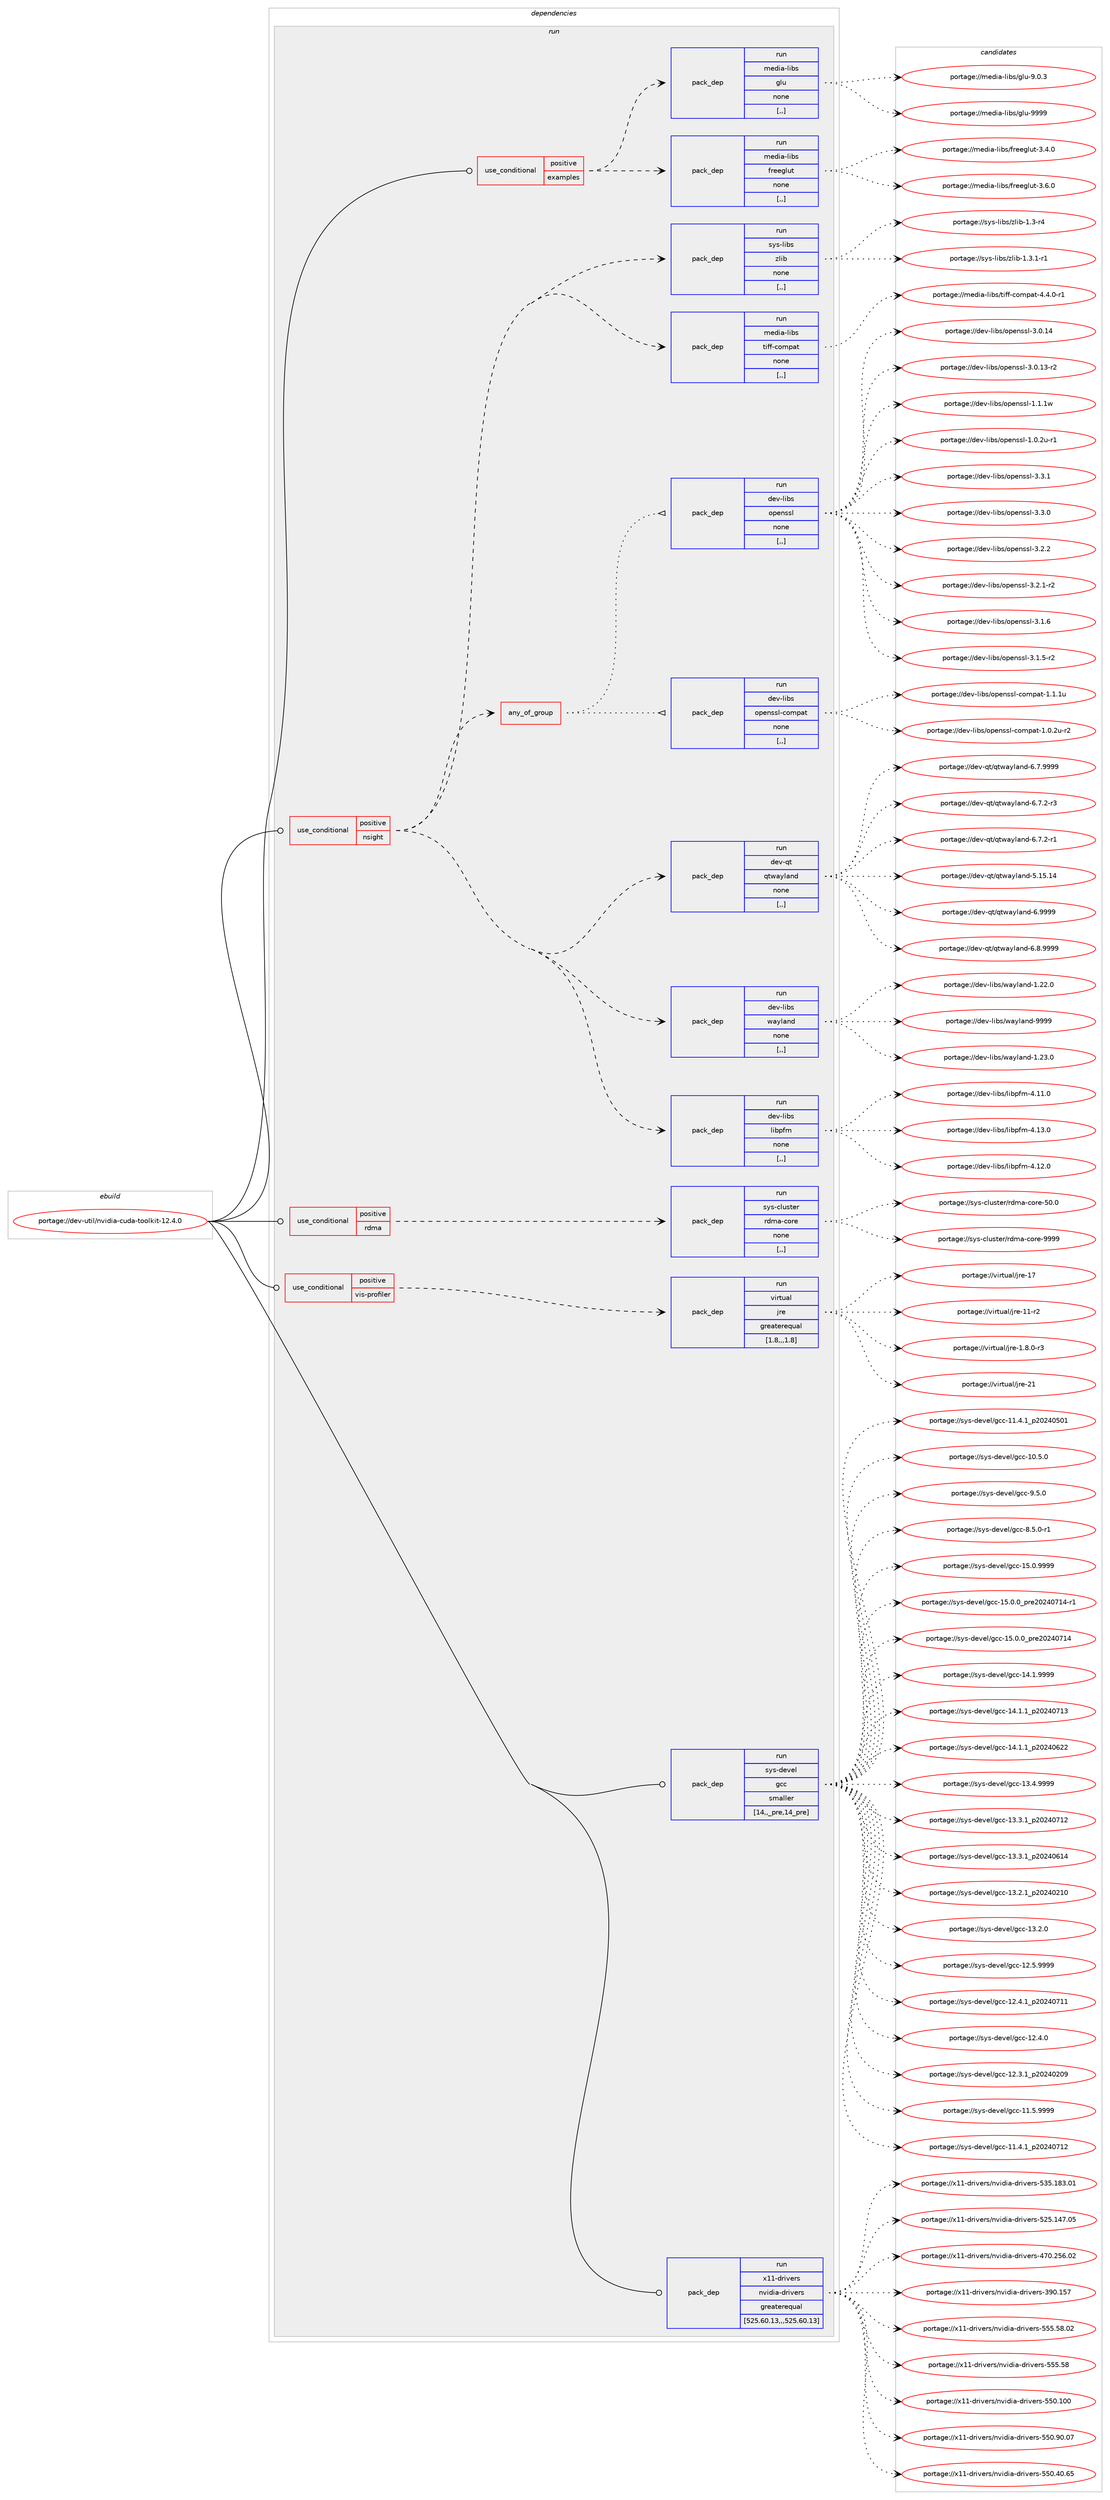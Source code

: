 digraph prolog {

# *************
# Graph options
# *************

newrank=true;
concentrate=true;
compound=true;
graph [rankdir=LR,fontname=Helvetica,fontsize=10,ranksep=1.5];#, ranksep=2.5, nodesep=0.2];
edge  [arrowhead=vee];
node  [fontname=Helvetica,fontsize=10];

# **********
# The ebuild
# **********

subgraph cluster_leftcol {
color=gray;
label=<<i>ebuild</i>>;
id [label="portage://dev-util/nvidia-cuda-toolkit-12.4.0", color=red, width=4, href="../dev-util/nvidia-cuda-toolkit-12.4.0.svg"];
}

# ****************
# The dependencies
# ****************

subgraph cluster_midcol {
color=gray;
label=<<i>dependencies</i>>;
subgraph cluster_compile {
fillcolor="#eeeeee";
style=filled;
label=<<i>compile</i>>;
}
subgraph cluster_compileandrun {
fillcolor="#eeeeee";
style=filled;
label=<<i>compile and run</i>>;
}
subgraph cluster_run {
fillcolor="#eeeeee";
style=filled;
label=<<i>run</i>>;
subgraph cond60911 {
dependency216762 [label=<<TABLE BORDER="0" CELLBORDER="1" CELLSPACING="0" CELLPADDING="4"><TR><TD ROWSPAN="3" CELLPADDING="10">use_conditional</TD></TR><TR><TD>positive</TD></TR><TR><TD>examples</TD></TR></TABLE>>, shape=none, color=red];
subgraph pack154396 {
dependency216763 [label=<<TABLE BORDER="0" CELLBORDER="1" CELLSPACING="0" CELLPADDING="4" WIDTH="220"><TR><TD ROWSPAN="6" CELLPADDING="30">pack_dep</TD></TR><TR><TD WIDTH="110">run</TD></TR><TR><TD>media-libs</TD></TR><TR><TD>freeglut</TD></TR><TR><TD>none</TD></TR><TR><TD>[,,]</TD></TR></TABLE>>, shape=none, color=blue];
}
dependency216762:e -> dependency216763:w [weight=20,style="dashed",arrowhead="vee"];
subgraph pack154397 {
dependency216764 [label=<<TABLE BORDER="0" CELLBORDER="1" CELLSPACING="0" CELLPADDING="4" WIDTH="220"><TR><TD ROWSPAN="6" CELLPADDING="30">pack_dep</TD></TR><TR><TD WIDTH="110">run</TD></TR><TR><TD>media-libs</TD></TR><TR><TD>glu</TD></TR><TR><TD>none</TD></TR><TR><TD>[,,]</TD></TR></TABLE>>, shape=none, color=blue];
}
dependency216762:e -> dependency216764:w [weight=20,style="dashed",arrowhead="vee"];
}
id:e -> dependency216762:w [weight=20,style="solid",arrowhead="odot"];
subgraph cond60912 {
dependency216765 [label=<<TABLE BORDER="0" CELLBORDER="1" CELLSPACING="0" CELLPADDING="4"><TR><TD ROWSPAN="3" CELLPADDING="10">use_conditional</TD></TR><TR><TD>positive</TD></TR><TR><TD>nsight</TD></TR></TABLE>>, shape=none, color=red];
subgraph pack154398 {
dependency216766 [label=<<TABLE BORDER="0" CELLBORDER="1" CELLSPACING="0" CELLPADDING="4" WIDTH="220"><TR><TD ROWSPAN="6" CELLPADDING="30">pack_dep</TD></TR><TR><TD WIDTH="110">run</TD></TR><TR><TD>dev-libs</TD></TR><TR><TD>libpfm</TD></TR><TR><TD>none</TD></TR><TR><TD>[,,]</TD></TR></TABLE>>, shape=none, color=blue];
}
dependency216765:e -> dependency216766:w [weight=20,style="dashed",arrowhead="vee"];
subgraph pack154399 {
dependency216767 [label=<<TABLE BORDER="0" CELLBORDER="1" CELLSPACING="0" CELLPADDING="4" WIDTH="220"><TR><TD ROWSPAN="6" CELLPADDING="30">pack_dep</TD></TR><TR><TD WIDTH="110">run</TD></TR><TR><TD>dev-libs</TD></TR><TR><TD>wayland</TD></TR><TR><TD>none</TD></TR><TR><TD>[,,]</TD></TR></TABLE>>, shape=none, color=blue];
}
dependency216765:e -> dependency216767:w [weight=20,style="dashed",arrowhead="vee"];
subgraph pack154400 {
dependency216768 [label=<<TABLE BORDER="0" CELLBORDER="1" CELLSPACING="0" CELLPADDING="4" WIDTH="220"><TR><TD ROWSPAN="6" CELLPADDING="30">pack_dep</TD></TR><TR><TD WIDTH="110">run</TD></TR><TR><TD>dev-qt</TD></TR><TR><TD>qtwayland</TD></TR><TR><TD>none</TD></TR><TR><TD>[,,]</TD></TR></TABLE>>, shape=none, color=blue];
}
dependency216765:e -> dependency216768:w [weight=20,style="dashed",arrowhead="vee"];
subgraph any1305 {
dependency216769 [label=<<TABLE BORDER="0" CELLBORDER="1" CELLSPACING="0" CELLPADDING="4"><TR><TD CELLPADDING="10">any_of_group</TD></TR></TABLE>>, shape=none, color=red];subgraph pack154401 {
dependency216770 [label=<<TABLE BORDER="0" CELLBORDER="1" CELLSPACING="0" CELLPADDING="4" WIDTH="220"><TR><TD ROWSPAN="6" CELLPADDING="30">pack_dep</TD></TR><TR><TD WIDTH="110">run</TD></TR><TR><TD>dev-libs</TD></TR><TR><TD>openssl-compat</TD></TR><TR><TD>none</TD></TR><TR><TD>[,,]</TD></TR></TABLE>>, shape=none, color=blue];
}
dependency216769:e -> dependency216770:w [weight=20,style="dotted",arrowhead="oinv"];
subgraph pack154402 {
dependency216771 [label=<<TABLE BORDER="0" CELLBORDER="1" CELLSPACING="0" CELLPADDING="4" WIDTH="220"><TR><TD ROWSPAN="6" CELLPADDING="30">pack_dep</TD></TR><TR><TD WIDTH="110">run</TD></TR><TR><TD>dev-libs</TD></TR><TR><TD>openssl</TD></TR><TR><TD>none</TD></TR><TR><TD>[,,]</TD></TR></TABLE>>, shape=none, color=blue];
}
dependency216769:e -> dependency216771:w [weight=20,style="dotted",arrowhead="oinv"];
}
dependency216765:e -> dependency216769:w [weight=20,style="dashed",arrowhead="vee"];
subgraph pack154403 {
dependency216772 [label=<<TABLE BORDER="0" CELLBORDER="1" CELLSPACING="0" CELLPADDING="4" WIDTH="220"><TR><TD ROWSPAN="6" CELLPADDING="30">pack_dep</TD></TR><TR><TD WIDTH="110">run</TD></TR><TR><TD>media-libs</TD></TR><TR><TD>tiff-compat</TD></TR><TR><TD>none</TD></TR><TR><TD>[,,]</TD></TR></TABLE>>, shape=none, color=blue];
}
dependency216765:e -> dependency216772:w [weight=20,style="dashed",arrowhead="vee"];
subgraph pack154404 {
dependency216773 [label=<<TABLE BORDER="0" CELLBORDER="1" CELLSPACING="0" CELLPADDING="4" WIDTH="220"><TR><TD ROWSPAN="6" CELLPADDING="30">pack_dep</TD></TR><TR><TD WIDTH="110">run</TD></TR><TR><TD>sys-libs</TD></TR><TR><TD>zlib</TD></TR><TR><TD>none</TD></TR><TR><TD>[,,]</TD></TR></TABLE>>, shape=none, color=blue];
}
dependency216765:e -> dependency216773:w [weight=20,style="dashed",arrowhead="vee"];
}
id:e -> dependency216765:w [weight=20,style="solid",arrowhead="odot"];
subgraph cond60913 {
dependency216774 [label=<<TABLE BORDER="0" CELLBORDER="1" CELLSPACING="0" CELLPADDING="4"><TR><TD ROWSPAN="3" CELLPADDING="10">use_conditional</TD></TR><TR><TD>positive</TD></TR><TR><TD>rdma</TD></TR></TABLE>>, shape=none, color=red];
subgraph pack154405 {
dependency216775 [label=<<TABLE BORDER="0" CELLBORDER="1" CELLSPACING="0" CELLPADDING="4" WIDTH="220"><TR><TD ROWSPAN="6" CELLPADDING="30">pack_dep</TD></TR><TR><TD WIDTH="110">run</TD></TR><TR><TD>sys-cluster</TD></TR><TR><TD>rdma-core</TD></TR><TR><TD>none</TD></TR><TR><TD>[,,]</TD></TR></TABLE>>, shape=none, color=blue];
}
dependency216774:e -> dependency216775:w [weight=20,style="dashed",arrowhead="vee"];
}
id:e -> dependency216774:w [weight=20,style="solid",arrowhead="odot"];
subgraph cond60914 {
dependency216776 [label=<<TABLE BORDER="0" CELLBORDER="1" CELLSPACING="0" CELLPADDING="4"><TR><TD ROWSPAN="3" CELLPADDING="10">use_conditional</TD></TR><TR><TD>positive</TD></TR><TR><TD>vis-profiler</TD></TR></TABLE>>, shape=none, color=red];
subgraph pack154406 {
dependency216777 [label=<<TABLE BORDER="0" CELLBORDER="1" CELLSPACING="0" CELLPADDING="4" WIDTH="220"><TR><TD ROWSPAN="6" CELLPADDING="30">pack_dep</TD></TR><TR><TD WIDTH="110">run</TD></TR><TR><TD>virtual</TD></TR><TR><TD>jre</TD></TR><TR><TD>greaterequal</TD></TR><TR><TD>[1.8,,,1.8]</TD></TR></TABLE>>, shape=none, color=blue];
}
dependency216776:e -> dependency216777:w [weight=20,style="dashed",arrowhead="vee"];
}
id:e -> dependency216776:w [weight=20,style="solid",arrowhead="odot"];
subgraph pack154407 {
dependency216778 [label=<<TABLE BORDER="0" CELLBORDER="1" CELLSPACING="0" CELLPADDING="4" WIDTH="220"><TR><TD ROWSPAN="6" CELLPADDING="30">pack_dep</TD></TR><TR><TD WIDTH="110">run</TD></TR><TR><TD>sys-devel</TD></TR><TR><TD>gcc</TD></TR><TR><TD>smaller</TD></TR><TR><TD>[14,,_pre,14_pre]</TD></TR></TABLE>>, shape=none, color=blue];
}
id:e -> dependency216778:w [weight=20,style="solid",arrowhead="odot"];
subgraph pack154408 {
dependency216779 [label=<<TABLE BORDER="0" CELLBORDER="1" CELLSPACING="0" CELLPADDING="4" WIDTH="220"><TR><TD ROWSPAN="6" CELLPADDING="30">pack_dep</TD></TR><TR><TD WIDTH="110">run</TD></TR><TR><TD>x11-drivers</TD></TR><TR><TD>nvidia-drivers</TD></TR><TR><TD>greaterequal</TD></TR><TR><TD>[525.60.13,,,525.60.13]</TD></TR></TABLE>>, shape=none, color=blue];
}
id:e -> dependency216779:w [weight=20,style="solid",arrowhead="odot"];
}
}

# **************
# The candidates
# **************

subgraph cluster_choices {
rank=same;
color=gray;
label=<<i>candidates</i>>;

subgraph choice154396 {
color=black;
nodesep=1;
choice10910110010597451081059811547102114101101103108117116455146544648 [label="portage://media-libs/freeglut-3.6.0", color=red, width=4,href="../media-libs/freeglut-3.6.0.svg"];
choice10910110010597451081059811547102114101101103108117116455146524648 [label="portage://media-libs/freeglut-3.4.0", color=red, width=4,href="../media-libs/freeglut-3.4.0.svg"];
dependency216763:e -> choice10910110010597451081059811547102114101101103108117116455146544648:w [style=dotted,weight="100"];
dependency216763:e -> choice10910110010597451081059811547102114101101103108117116455146524648:w [style=dotted,weight="100"];
}
subgraph choice154397 {
color=black;
nodesep=1;
choice109101100105974510810598115471031081174557575757 [label="portage://media-libs/glu-9999", color=red, width=4,href="../media-libs/glu-9999.svg"];
choice10910110010597451081059811547103108117455746484651 [label="portage://media-libs/glu-9.0.3", color=red, width=4,href="../media-libs/glu-9.0.3.svg"];
dependency216764:e -> choice109101100105974510810598115471031081174557575757:w [style=dotted,weight="100"];
dependency216764:e -> choice10910110010597451081059811547103108117455746484651:w [style=dotted,weight="100"];
}
subgraph choice154398 {
color=black;
nodesep=1;
choice1001011184510810598115471081059811210210945524649514648 [label="portage://dev-libs/libpfm-4.13.0", color=red, width=4,href="../dev-libs/libpfm-4.13.0.svg"];
choice1001011184510810598115471081059811210210945524649504648 [label="portage://dev-libs/libpfm-4.12.0", color=red, width=4,href="../dev-libs/libpfm-4.12.0.svg"];
choice1001011184510810598115471081059811210210945524649494648 [label="portage://dev-libs/libpfm-4.11.0", color=red, width=4,href="../dev-libs/libpfm-4.11.0.svg"];
dependency216766:e -> choice1001011184510810598115471081059811210210945524649514648:w [style=dotted,weight="100"];
dependency216766:e -> choice1001011184510810598115471081059811210210945524649504648:w [style=dotted,weight="100"];
dependency216766:e -> choice1001011184510810598115471081059811210210945524649494648:w [style=dotted,weight="100"];
}
subgraph choice154399 {
color=black;
nodesep=1;
choice10010111845108105981154711997121108971101004557575757 [label="portage://dev-libs/wayland-9999", color=red, width=4,href="../dev-libs/wayland-9999.svg"];
choice100101118451081059811547119971211089711010045494650514648 [label="portage://dev-libs/wayland-1.23.0", color=red, width=4,href="../dev-libs/wayland-1.23.0.svg"];
choice100101118451081059811547119971211089711010045494650504648 [label="portage://dev-libs/wayland-1.22.0", color=red, width=4,href="../dev-libs/wayland-1.22.0.svg"];
dependency216767:e -> choice10010111845108105981154711997121108971101004557575757:w [style=dotted,weight="100"];
dependency216767:e -> choice100101118451081059811547119971211089711010045494650514648:w [style=dotted,weight="100"];
dependency216767:e -> choice100101118451081059811547119971211089711010045494650504648:w [style=dotted,weight="100"];
}
subgraph choice154400 {
color=black;
nodesep=1;
choice1001011184511311647113116119971211089711010045544657575757 [label="portage://dev-qt/qtwayland-6.9999", color=red, width=4,href="../dev-qt/qtwayland-6.9999.svg"];
choice10010111845113116471131161199712110897110100455446564657575757 [label="portage://dev-qt/qtwayland-6.8.9999", color=red, width=4,href="../dev-qt/qtwayland-6.8.9999.svg"];
choice10010111845113116471131161199712110897110100455446554657575757 [label="portage://dev-qt/qtwayland-6.7.9999", color=red, width=4,href="../dev-qt/qtwayland-6.7.9999.svg"];
choice100101118451131164711311611997121108971101004554465546504511451 [label="portage://dev-qt/qtwayland-6.7.2-r3", color=red, width=4,href="../dev-qt/qtwayland-6.7.2-r3.svg"];
choice100101118451131164711311611997121108971101004554465546504511449 [label="portage://dev-qt/qtwayland-6.7.2-r1", color=red, width=4,href="../dev-qt/qtwayland-6.7.2-r1.svg"];
choice100101118451131164711311611997121108971101004553464953464952 [label="portage://dev-qt/qtwayland-5.15.14", color=red, width=4,href="../dev-qt/qtwayland-5.15.14.svg"];
dependency216768:e -> choice1001011184511311647113116119971211089711010045544657575757:w [style=dotted,weight="100"];
dependency216768:e -> choice10010111845113116471131161199712110897110100455446564657575757:w [style=dotted,weight="100"];
dependency216768:e -> choice10010111845113116471131161199712110897110100455446554657575757:w [style=dotted,weight="100"];
dependency216768:e -> choice100101118451131164711311611997121108971101004554465546504511451:w [style=dotted,weight="100"];
dependency216768:e -> choice100101118451131164711311611997121108971101004554465546504511449:w [style=dotted,weight="100"];
dependency216768:e -> choice100101118451131164711311611997121108971101004553464953464952:w [style=dotted,weight="100"];
}
subgraph choice154401 {
color=black;
nodesep=1;
choice100101118451081059811547111112101110115115108459911110911297116454946494649117 [label="portage://dev-libs/openssl-compat-1.1.1u", color=red, width=4,href="../dev-libs/openssl-compat-1.1.1u.svg"];
choice1001011184510810598115471111121011101151151084599111109112971164549464846501174511450 [label="portage://dev-libs/openssl-compat-1.0.2u-r2", color=red, width=4,href="../dev-libs/openssl-compat-1.0.2u-r2.svg"];
dependency216770:e -> choice100101118451081059811547111112101110115115108459911110911297116454946494649117:w [style=dotted,weight="100"];
dependency216770:e -> choice1001011184510810598115471111121011101151151084599111109112971164549464846501174511450:w [style=dotted,weight="100"];
}
subgraph choice154402 {
color=black;
nodesep=1;
choice100101118451081059811547111112101110115115108455146514649 [label="portage://dev-libs/openssl-3.3.1", color=red, width=4,href="../dev-libs/openssl-3.3.1.svg"];
choice100101118451081059811547111112101110115115108455146514648 [label="portage://dev-libs/openssl-3.3.0", color=red, width=4,href="../dev-libs/openssl-3.3.0.svg"];
choice100101118451081059811547111112101110115115108455146504650 [label="portage://dev-libs/openssl-3.2.2", color=red, width=4,href="../dev-libs/openssl-3.2.2.svg"];
choice1001011184510810598115471111121011101151151084551465046494511450 [label="portage://dev-libs/openssl-3.2.1-r2", color=red, width=4,href="../dev-libs/openssl-3.2.1-r2.svg"];
choice100101118451081059811547111112101110115115108455146494654 [label="portage://dev-libs/openssl-3.1.6", color=red, width=4,href="../dev-libs/openssl-3.1.6.svg"];
choice1001011184510810598115471111121011101151151084551464946534511450 [label="portage://dev-libs/openssl-3.1.5-r2", color=red, width=4,href="../dev-libs/openssl-3.1.5-r2.svg"];
choice10010111845108105981154711111210111011511510845514648464952 [label="portage://dev-libs/openssl-3.0.14", color=red, width=4,href="../dev-libs/openssl-3.0.14.svg"];
choice100101118451081059811547111112101110115115108455146484649514511450 [label="portage://dev-libs/openssl-3.0.13-r2", color=red, width=4,href="../dev-libs/openssl-3.0.13-r2.svg"];
choice100101118451081059811547111112101110115115108454946494649119 [label="portage://dev-libs/openssl-1.1.1w", color=red, width=4,href="../dev-libs/openssl-1.1.1w.svg"];
choice1001011184510810598115471111121011101151151084549464846501174511449 [label="portage://dev-libs/openssl-1.0.2u-r1", color=red, width=4,href="../dev-libs/openssl-1.0.2u-r1.svg"];
dependency216771:e -> choice100101118451081059811547111112101110115115108455146514649:w [style=dotted,weight="100"];
dependency216771:e -> choice100101118451081059811547111112101110115115108455146514648:w [style=dotted,weight="100"];
dependency216771:e -> choice100101118451081059811547111112101110115115108455146504650:w [style=dotted,weight="100"];
dependency216771:e -> choice1001011184510810598115471111121011101151151084551465046494511450:w [style=dotted,weight="100"];
dependency216771:e -> choice100101118451081059811547111112101110115115108455146494654:w [style=dotted,weight="100"];
dependency216771:e -> choice1001011184510810598115471111121011101151151084551464946534511450:w [style=dotted,weight="100"];
dependency216771:e -> choice10010111845108105981154711111210111011511510845514648464952:w [style=dotted,weight="100"];
dependency216771:e -> choice100101118451081059811547111112101110115115108455146484649514511450:w [style=dotted,weight="100"];
dependency216771:e -> choice100101118451081059811547111112101110115115108454946494649119:w [style=dotted,weight="100"];
dependency216771:e -> choice1001011184510810598115471111121011101151151084549464846501174511449:w [style=dotted,weight="100"];
}
subgraph choice154403 {
color=black;
nodesep=1;
choice109101100105974510810598115471161051021024599111109112971164552465246484511449 [label="portage://media-libs/tiff-compat-4.4.0-r1", color=red, width=4,href="../media-libs/tiff-compat-4.4.0-r1.svg"];
dependency216772:e -> choice109101100105974510810598115471161051021024599111109112971164552465246484511449:w [style=dotted,weight="100"];
}
subgraph choice154404 {
color=black;
nodesep=1;
choice115121115451081059811547122108105984549465146494511449 [label="portage://sys-libs/zlib-1.3.1-r1", color=red, width=4,href="../sys-libs/zlib-1.3.1-r1.svg"];
choice11512111545108105981154712210810598454946514511452 [label="portage://sys-libs/zlib-1.3-r4", color=red, width=4,href="../sys-libs/zlib-1.3-r4.svg"];
dependency216773:e -> choice115121115451081059811547122108105984549465146494511449:w [style=dotted,weight="100"];
dependency216773:e -> choice11512111545108105981154712210810598454946514511452:w [style=dotted,weight="100"];
}
subgraph choice154405 {
color=black;
nodesep=1;
choice1151211154599108117115116101114471141001099745991111141014557575757 [label="portage://sys-cluster/rdma-core-9999", color=red, width=4,href="../sys-cluster/rdma-core-9999.svg"];
choice1151211154599108117115116101114471141001099745991111141014553484648 [label="portage://sys-cluster/rdma-core-50.0", color=red, width=4,href="../sys-cluster/rdma-core-50.0.svg"];
dependency216775:e -> choice1151211154599108117115116101114471141001099745991111141014557575757:w [style=dotted,weight="100"];
dependency216775:e -> choice1151211154599108117115116101114471141001099745991111141014553484648:w [style=dotted,weight="100"];
}
subgraph choice154406 {
color=black;
nodesep=1;
choice1181051141161179710847106114101455049 [label="portage://virtual/jre-21", color=red, width=4,href="../virtual/jre-21.svg"];
choice1181051141161179710847106114101454955 [label="portage://virtual/jre-17", color=red, width=4,href="../virtual/jre-17.svg"];
choice11810511411611797108471061141014549494511450 [label="portage://virtual/jre-11-r2", color=red, width=4,href="../virtual/jre-11-r2.svg"];
choice11810511411611797108471061141014549465646484511451 [label="portage://virtual/jre-1.8.0-r3", color=red, width=4,href="../virtual/jre-1.8.0-r3.svg"];
dependency216777:e -> choice1181051141161179710847106114101455049:w [style=dotted,weight="100"];
dependency216777:e -> choice1181051141161179710847106114101454955:w [style=dotted,weight="100"];
dependency216777:e -> choice11810511411611797108471061141014549494511450:w [style=dotted,weight="100"];
dependency216777:e -> choice11810511411611797108471061141014549465646484511451:w [style=dotted,weight="100"];
}
subgraph choice154407 {
color=black;
nodesep=1;
choice1151211154510010111810110847103999945495346484657575757 [label="portage://sys-devel/gcc-15.0.9999", color=red, width=4,href="../sys-devel/gcc-15.0.9999.svg"];
choice11512111545100101118101108471039999454953464846489511211410150485052485549524511449 [label="portage://sys-devel/gcc-15.0.0_pre20240714-r1", color=red, width=4,href="../sys-devel/gcc-15.0.0_pre20240714-r1.svg"];
choice1151211154510010111810110847103999945495346484648951121141015048505248554952 [label="portage://sys-devel/gcc-15.0.0_pre20240714", color=red, width=4,href="../sys-devel/gcc-15.0.0_pre20240714.svg"];
choice1151211154510010111810110847103999945495246494657575757 [label="portage://sys-devel/gcc-14.1.9999", color=red, width=4,href="../sys-devel/gcc-14.1.9999.svg"];
choice1151211154510010111810110847103999945495246494649951125048505248554951 [label="portage://sys-devel/gcc-14.1.1_p20240713", color=red, width=4,href="../sys-devel/gcc-14.1.1_p20240713.svg"];
choice1151211154510010111810110847103999945495246494649951125048505248545050 [label="portage://sys-devel/gcc-14.1.1_p20240622", color=red, width=4,href="../sys-devel/gcc-14.1.1_p20240622.svg"];
choice1151211154510010111810110847103999945495146524657575757 [label="portage://sys-devel/gcc-13.4.9999", color=red, width=4,href="../sys-devel/gcc-13.4.9999.svg"];
choice1151211154510010111810110847103999945495146514649951125048505248554950 [label="portage://sys-devel/gcc-13.3.1_p20240712", color=red, width=4,href="../sys-devel/gcc-13.3.1_p20240712.svg"];
choice1151211154510010111810110847103999945495146514649951125048505248544952 [label="portage://sys-devel/gcc-13.3.1_p20240614", color=red, width=4,href="../sys-devel/gcc-13.3.1_p20240614.svg"];
choice1151211154510010111810110847103999945495146504649951125048505248504948 [label="portage://sys-devel/gcc-13.2.1_p20240210", color=red, width=4,href="../sys-devel/gcc-13.2.1_p20240210.svg"];
choice1151211154510010111810110847103999945495146504648 [label="portage://sys-devel/gcc-13.2.0", color=red, width=4,href="../sys-devel/gcc-13.2.0.svg"];
choice1151211154510010111810110847103999945495046534657575757 [label="portage://sys-devel/gcc-12.5.9999", color=red, width=4,href="../sys-devel/gcc-12.5.9999.svg"];
choice1151211154510010111810110847103999945495046524649951125048505248554949 [label="portage://sys-devel/gcc-12.4.1_p20240711", color=red, width=4,href="../sys-devel/gcc-12.4.1_p20240711.svg"];
choice1151211154510010111810110847103999945495046524648 [label="portage://sys-devel/gcc-12.4.0", color=red, width=4,href="../sys-devel/gcc-12.4.0.svg"];
choice1151211154510010111810110847103999945495046514649951125048505248504857 [label="portage://sys-devel/gcc-12.3.1_p20240209", color=red, width=4,href="../sys-devel/gcc-12.3.1_p20240209.svg"];
choice1151211154510010111810110847103999945494946534657575757 [label="portage://sys-devel/gcc-11.5.9999", color=red, width=4,href="../sys-devel/gcc-11.5.9999.svg"];
choice1151211154510010111810110847103999945494946524649951125048505248554950 [label="portage://sys-devel/gcc-11.4.1_p20240712", color=red, width=4,href="../sys-devel/gcc-11.4.1_p20240712.svg"];
choice1151211154510010111810110847103999945494946524649951125048505248534849 [label="portage://sys-devel/gcc-11.4.1_p20240501", color=red, width=4,href="../sys-devel/gcc-11.4.1_p20240501.svg"];
choice1151211154510010111810110847103999945494846534648 [label="portage://sys-devel/gcc-10.5.0", color=red, width=4,href="../sys-devel/gcc-10.5.0.svg"];
choice11512111545100101118101108471039999455746534648 [label="portage://sys-devel/gcc-9.5.0", color=red, width=4,href="../sys-devel/gcc-9.5.0.svg"];
choice115121115451001011181011084710399994556465346484511449 [label="portage://sys-devel/gcc-8.5.0-r1", color=red, width=4,href="../sys-devel/gcc-8.5.0-r1.svg"];
dependency216778:e -> choice1151211154510010111810110847103999945495346484657575757:w [style=dotted,weight="100"];
dependency216778:e -> choice11512111545100101118101108471039999454953464846489511211410150485052485549524511449:w [style=dotted,weight="100"];
dependency216778:e -> choice1151211154510010111810110847103999945495346484648951121141015048505248554952:w [style=dotted,weight="100"];
dependency216778:e -> choice1151211154510010111810110847103999945495246494657575757:w [style=dotted,weight="100"];
dependency216778:e -> choice1151211154510010111810110847103999945495246494649951125048505248554951:w [style=dotted,weight="100"];
dependency216778:e -> choice1151211154510010111810110847103999945495246494649951125048505248545050:w [style=dotted,weight="100"];
dependency216778:e -> choice1151211154510010111810110847103999945495146524657575757:w [style=dotted,weight="100"];
dependency216778:e -> choice1151211154510010111810110847103999945495146514649951125048505248554950:w [style=dotted,weight="100"];
dependency216778:e -> choice1151211154510010111810110847103999945495146514649951125048505248544952:w [style=dotted,weight="100"];
dependency216778:e -> choice1151211154510010111810110847103999945495146504649951125048505248504948:w [style=dotted,weight="100"];
dependency216778:e -> choice1151211154510010111810110847103999945495146504648:w [style=dotted,weight="100"];
dependency216778:e -> choice1151211154510010111810110847103999945495046534657575757:w [style=dotted,weight="100"];
dependency216778:e -> choice1151211154510010111810110847103999945495046524649951125048505248554949:w [style=dotted,weight="100"];
dependency216778:e -> choice1151211154510010111810110847103999945495046524648:w [style=dotted,weight="100"];
dependency216778:e -> choice1151211154510010111810110847103999945495046514649951125048505248504857:w [style=dotted,weight="100"];
dependency216778:e -> choice1151211154510010111810110847103999945494946534657575757:w [style=dotted,weight="100"];
dependency216778:e -> choice1151211154510010111810110847103999945494946524649951125048505248554950:w [style=dotted,weight="100"];
dependency216778:e -> choice1151211154510010111810110847103999945494946524649951125048505248534849:w [style=dotted,weight="100"];
dependency216778:e -> choice1151211154510010111810110847103999945494846534648:w [style=dotted,weight="100"];
dependency216778:e -> choice11512111545100101118101108471039999455746534648:w [style=dotted,weight="100"];
dependency216778:e -> choice115121115451001011181011084710399994556465346484511449:w [style=dotted,weight="100"];
}
subgraph choice154408 {
color=black;
nodesep=1;
choice12049494510011410511810111411547110118105100105974510011410511810111411545535353465356464850 [label="portage://x11-drivers/nvidia-drivers-555.58.02", color=red, width=4,href="../x11-drivers/nvidia-drivers-555.58.02.svg"];
choice12049494510011410511810111411547110118105100105974510011410511810111411545535353465356 [label="portage://x11-drivers/nvidia-drivers-555.58", color=red, width=4,href="../x11-drivers/nvidia-drivers-555.58.svg"];
choice1204949451001141051181011141154711011810510010597451001141051181011141154553534846494848 [label="portage://x11-drivers/nvidia-drivers-550.100", color=red, width=4,href="../x11-drivers/nvidia-drivers-550.100.svg"];
choice12049494510011410511810111411547110118105100105974510011410511810111411545535348465748464855 [label="portage://x11-drivers/nvidia-drivers-550.90.07", color=red, width=4,href="../x11-drivers/nvidia-drivers-550.90.07.svg"];
choice12049494510011410511810111411547110118105100105974510011410511810111411545535348465248465453 [label="portage://x11-drivers/nvidia-drivers-550.40.65", color=red, width=4,href="../x11-drivers/nvidia-drivers-550.40.65.svg"];
choice1204949451001141051181011141154711011810510010597451001141051181011141154553515346495651464849 [label="portage://x11-drivers/nvidia-drivers-535.183.01", color=red, width=4,href="../x11-drivers/nvidia-drivers-535.183.01.svg"];
choice1204949451001141051181011141154711011810510010597451001141051181011141154553505346495255464853 [label="portage://x11-drivers/nvidia-drivers-525.147.05", color=red, width=4,href="../x11-drivers/nvidia-drivers-525.147.05.svg"];
choice1204949451001141051181011141154711011810510010597451001141051181011141154552554846505354464850 [label="portage://x11-drivers/nvidia-drivers-470.256.02", color=red, width=4,href="../x11-drivers/nvidia-drivers-470.256.02.svg"];
choice1204949451001141051181011141154711011810510010597451001141051181011141154551574846495355 [label="portage://x11-drivers/nvidia-drivers-390.157", color=red, width=4,href="../x11-drivers/nvidia-drivers-390.157.svg"];
dependency216779:e -> choice12049494510011410511810111411547110118105100105974510011410511810111411545535353465356464850:w [style=dotted,weight="100"];
dependency216779:e -> choice12049494510011410511810111411547110118105100105974510011410511810111411545535353465356:w [style=dotted,weight="100"];
dependency216779:e -> choice1204949451001141051181011141154711011810510010597451001141051181011141154553534846494848:w [style=dotted,weight="100"];
dependency216779:e -> choice12049494510011410511810111411547110118105100105974510011410511810111411545535348465748464855:w [style=dotted,weight="100"];
dependency216779:e -> choice12049494510011410511810111411547110118105100105974510011410511810111411545535348465248465453:w [style=dotted,weight="100"];
dependency216779:e -> choice1204949451001141051181011141154711011810510010597451001141051181011141154553515346495651464849:w [style=dotted,weight="100"];
dependency216779:e -> choice1204949451001141051181011141154711011810510010597451001141051181011141154553505346495255464853:w [style=dotted,weight="100"];
dependency216779:e -> choice1204949451001141051181011141154711011810510010597451001141051181011141154552554846505354464850:w [style=dotted,weight="100"];
dependency216779:e -> choice1204949451001141051181011141154711011810510010597451001141051181011141154551574846495355:w [style=dotted,weight="100"];
}
}

}
